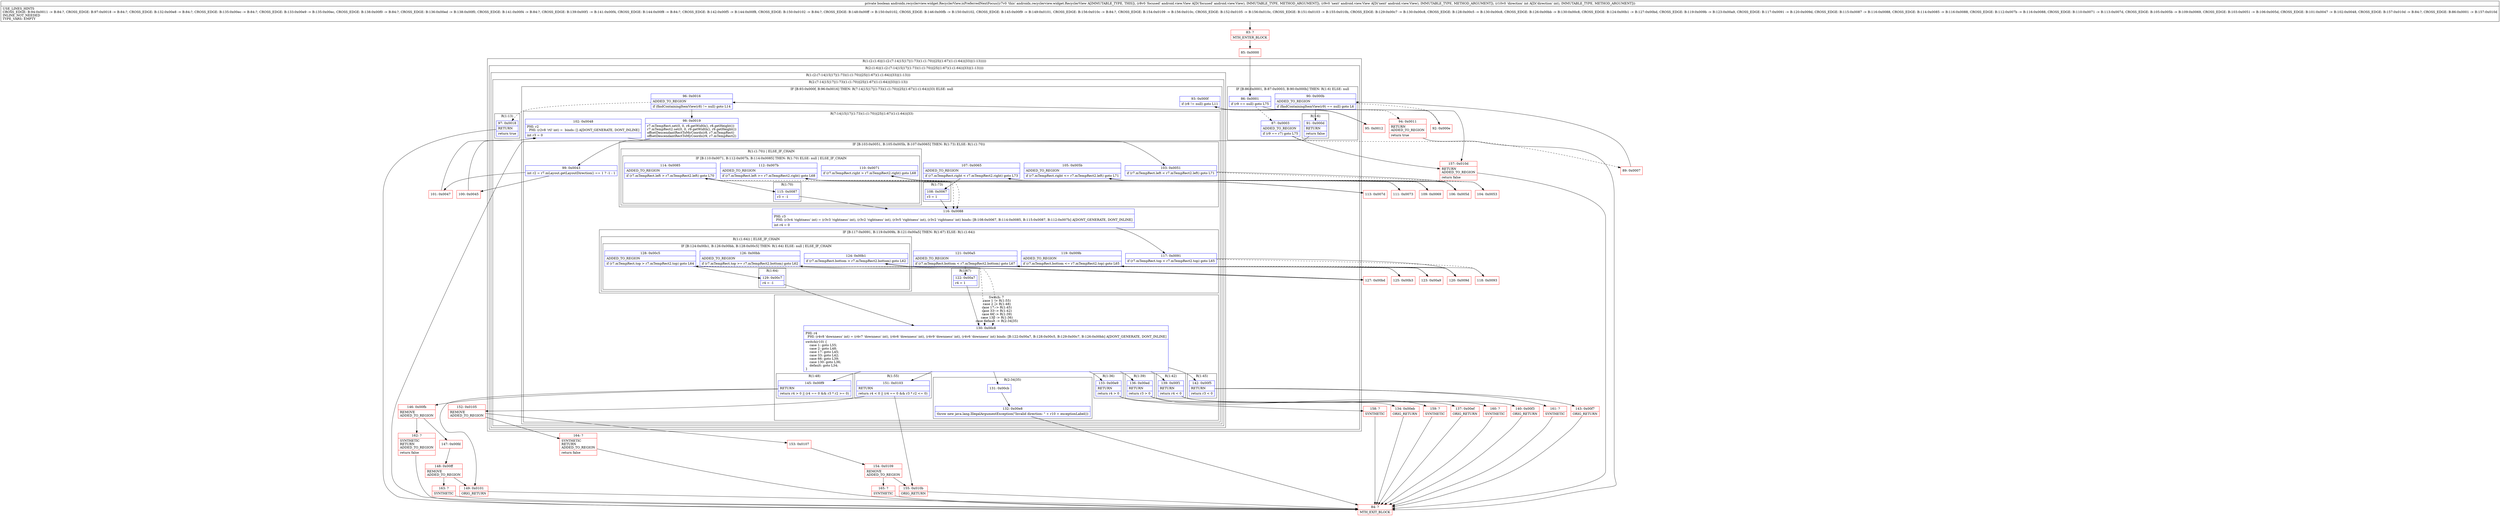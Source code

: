 digraph "CFG forandroidx.recyclerview.widget.RecyclerView.isPreferredNextFocus(Landroid\/view\/View;Landroid\/view\/View;I)Z" {
subgraph cluster_Region_1249182615 {
label = "R(1:(2:(1:6)|(1:(2:(7:14|15|17|(1:73)(1:(1:70))|25|(1:67)(1:(1:64))|33)|(1:13)))))";
node [shape=record,color=blue];
subgraph cluster_Region_1847004124 {
label = "R(2:(1:6)|(1:(2:(7:14|15|17|(1:73)(1:(1:70))|25|(1:67)(1:(1:64))|33)|(1:13))))";
node [shape=record,color=blue];
subgraph cluster_IfRegion_1846055844 {
label = "IF [B:86:0x0001, B:87:0x0003, B:90:0x000b] THEN: R(1:6) ELSE: null";
node [shape=record,color=blue];
Node_86 [shape=record,label="{86\:\ 0x0001|if (r9 == null) goto L75\l}"];
Node_87 [shape=record,label="{87\:\ 0x0003|ADDED_TO_REGION\l|if (r9 == r7) goto L75\l}"];
Node_90 [shape=record,label="{90\:\ 0x000b|ADDED_TO_REGION\l|if (findContainingItemView(r9) == null) goto L6\l}"];
subgraph cluster_Region_1262662404 {
label = "R(1:6)";
node [shape=record,color=blue];
Node_91 [shape=record,label="{91\:\ 0x000d|RETURN\l|return false\l}"];
}
}
subgraph cluster_Region_701065280 {
label = "R(1:(2:(7:14|15|17|(1:73)(1:(1:70))|25|(1:67)(1:(1:64))|33)|(1:13)))";
node [shape=record,color=blue];
subgraph cluster_Region_2136399694 {
label = "R(2:(7:14|15|17|(1:73)(1:(1:70))|25|(1:67)(1:(1:64))|33)|(1:13))";
node [shape=record,color=blue];
subgraph cluster_IfRegion_1433007795 {
label = "IF [B:93:0x000f, B:96:0x0016] THEN: R(7:14|15|17|(1:73)(1:(1:70))|25|(1:67)(1:(1:64))|33) ELSE: null";
node [shape=record,color=blue];
Node_93 [shape=record,label="{93\:\ 0x000f|if (r8 != null) goto L11\l}"];
Node_96 [shape=record,label="{96\:\ 0x0016|ADDED_TO_REGION\l|if (findContainingItemView(r8) != null) goto L14\l}"];
subgraph cluster_Region_643459542 {
label = "R(7:14|15|17|(1:73)(1:(1:70))|25|(1:67)(1:(1:64))|33)";
node [shape=record,color=blue];
Node_98 [shape=record,label="{98\:\ 0x0019|r7.mTempRect.set(0, 0, r8.getWidth(), r8.getHeight())\lr7.mTempRect2.set(0, 0, r9.getWidth(), r9.getHeight())\loffsetDescendantRectToMyCoords(r8, r7.mTempRect)\loffsetDescendantRectToMyCoords(r9, r7.mTempRect2)\l}"];
Node_99 [shape=record,label="{99\:\ 0x0043|int r2 = r7.mLayout.getLayoutDirection() == 1 ? \-1 : 1\l}"];
Node_102 [shape=record,label="{102\:\ 0x0048|PHI: r2 \l  PHI: (r2v8 'rtl' int) =  binds: [] A[DONT_GENERATE, DONT_INLINE]\l|int r3 = 0\l}"];
subgraph cluster_IfRegion_200123785 {
label = "IF [B:103:0x0051, B:105:0x005b, B:107:0x0065] THEN: R(1:73) ELSE: R(1:(1:70))";
node [shape=record,color=blue];
Node_103 [shape=record,label="{103\:\ 0x0051|if (r7.mTempRect.left \< r7.mTempRect2.left) goto L71\l}"];
Node_105 [shape=record,label="{105\:\ 0x005b|ADDED_TO_REGION\l|if (r7.mTempRect.right \<= r7.mTempRect2.left) goto L71\l}"];
Node_107 [shape=record,label="{107\:\ 0x0065|ADDED_TO_REGION\l|if (r7.mTempRect.right \< r7.mTempRect2.right) goto L73\l}"];
subgraph cluster_Region_324242392 {
label = "R(1:73)";
node [shape=record,color=blue];
Node_108 [shape=record,label="{108\:\ 0x0067|r3 = 1\l}"];
}
subgraph cluster_Region_1770280924 {
label = "R(1:(1:70)) | ELSE_IF_CHAIN\l";
node [shape=record,color=blue];
subgraph cluster_IfRegion_551639309 {
label = "IF [B:110:0x0071, B:112:0x007b, B:114:0x0085] THEN: R(1:70) ELSE: null | ELSE_IF_CHAIN\l";
node [shape=record,color=blue];
Node_110 [shape=record,label="{110\:\ 0x0071|if (r7.mTempRect.right \> r7.mTempRect2.right) goto L68\l}"];
Node_112 [shape=record,label="{112\:\ 0x007b|ADDED_TO_REGION\l|if (r7.mTempRect.left \>= r7.mTempRect2.right) goto L68\l}"];
Node_114 [shape=record,label="{114\:\ 0x0085|ADDED_TO_REGION\l|if (r7.mTempRect.left \> r7.mTempRect2.left) goto L70\l}"];
subgraph cluster_Region_1714574525 {
label = "R(1:70)";
node [shape=record,color=blue];
Node_115 [shape=record,label="{115\:\ 0x0087|r3 = \-1\l}"];
}
}
}
}
Node_116 [shape=record,label="{116\:\ 0x0088|PHI: r3 \l  PHI: (r3v4 'rightness' int) = (r3v3 'rightness' int), (r3v2 'rightness' int), (r3v5 'rightness' int), (r3v2 'rightness' int) binds: [B:108:0x0067, B:114:0x0085, B:115:0x0087, B:112:0x007b] A[DONT_GENERATE, DONT_INLINE]\l|int r4 = 0\l}"];
subgraph cluster_IfRegion_984088524 {
label = "IF [B:117:0x0091, B:119:0x009b, B:121:0x00a5] THEN: R(1:67) ELSE: R(1:(1:64))";
node [shape=record,color=blue];
Node_117 [shape=record,label="{117\:\ 0x0091|if (r7.mTempRect.top \< r7.mTempRect2.top) goto L65\l}"];
Node_119 [shape=record,label="{119\:\ 0x009b|ADDED_TO_REGION\l|if (r7.mTempRect.bottom \<= r7.mTempRect2.top) goto L65\l}"];
Node_121 [shape=record,label="{121\:\ 0x00a5|ADDED_TO_REGION\l|if (r7.mTempRect.bottom \< r7.mTempRect2.bottom) goto L67\l}"];
subgraph cluster_Region_720076411 {
label = "R(1:67)";
node [shape=record,color=blue];
Node_122 [shape=record,label="{122\:\ 0x00a7|r4 = 1\l}"];
}
subgraph cluster_Region_1551947004 {
label = "R(1:(1:64)) | ELSE_IF_CHAIN\l";
node [shape=record,color=blue];
subgraph cluster_IfRegion_401687047 {
label = "IF [B:124:0x00b1, B:126:0x00bb, B:128:0x00c5] THEN: R(1:64) ELSE: null | ELSE_IF_CHAIN\l";
node [shape=record,color=blue];
Node_124 [shape=record,label="{124\:\ 0x00b1|if (r7.mTempRect.bottom \> r7.mTempRect2.bottom) goto L62\l}"];
Node_126 [shape=record,label="{126\:\ 0x00bb|ADDED_TO_REGION\l|if (r7.mTempRect.top \>= r7.mTempRect2.bottom) goto L62\l}"];
Node_128 [shape=record,label="{128\:\ 0x00c5|ADDED_TO_REGION\l|if (r7.mTempRect.top \> r7.mTempRect2.top) goto L64\l}"];
subgraph cluster_Region_1577599015 {
label = "R(1:64)";
node [shape=record,color=blue];
Node_129 [shape=record,label="{129\:\ 0x00c7|r4 = \-1\l}"];
}
}
}
}
subgraph cluster_SwitchRegion_1030899909 {
label = "Switch: 7
 case 1 -> R(1:55)
 case 2 -> R(1:48)
 case 17 -> R(1:45)
 case 33 -> R(1:42)
 case 66 -> R(1:39)
 case 130 -> R(1:36)
 case default -> R(2:34|35)";
node [shape=record,color=blue];
Node_130 [shape=record,label="{130\:\ 0x00c8|PHI: r4 \l  PHI: (r4v8 'downness' int) = (r4v7 'downness' int), (r4v6 'downness' int), (r4v9 'downness' int), (r4v6 'downness' int) binds: [B:122:0x00a7, B:128:0x00c5, B:129:0x00c7, B:126:0x00bb] A[DONT_GENERATE, DONT_INLINE]\l|switch(r10) \{\l    case 1: goto L55;\l    case 2: goto L48;\l    case 17: goto L45;\l    case 33: goto L42;\l    case 66: goto L39;\l    case 130: goto L36;\l    default: goto L34;\l\}\l}"];
subgraph cluster_Region_1974919031 {
label = "R(1:55)";
node [shape=record,color=blue];
Node_151 [shape=record,label="{151\:\ 0x0103|RETURN\l|return r4 \< 0 \|\| (r4 == 0 && r3 * r2 \<= 0)\l}"];
}
subgraph cluster_Region_1764572950 {
label = "R(1:48)";
node [shape=record,color=blue];
Node_145 [shape=record,label="{145\:\ 0x00f9|RETURN\l|return r4 \> 0 \|\| (r4 == 0 && r3 * r2 \>= 0)\l}"];
}
subgraph cluster_Region_624714347 {
label = "R(1:45)";
node [shape=record,color=blue];
Node_142 [shape=record,label="{142\:\ 0x00f5|RETURN\l|return r3 \< 0\l}"];
}
subgraph cluster_Region_409030327 {
label = "R(1:42)";
node [shape=record,color=blue];
Node_139 [shape=record,label="{139\:\ 0x00f1|RETURN\l|return r4 \< 0\l}"];
}
subgraph cluster_Region_636038229 {
label = "R(1:39)";
node [shape=record,color=blue];
Node_136 [shape=record,label="{136\:\ 0x00ed|RETURN\l|return r3 \> 0\l}"];
}
subgraph cluster_Region_1946571370 {
label = "R(1:36)";
node [shape=record,color=blue];
Node_133 [shape=record,label="{133\:\ 0x00e9|RETURN\l|return r4 \> 0\l}"];
}
subgraph cluster_Region_942573880 {
label = "R(2:34|35)";
node [shape=record,color=blue];
Node_131 [shape=record,label="{131\:\ 0x00cb}"];
Node_132 [shape=record,label="{132\:\ 0x00e8|throw new java.lang.IllegalArgumentException(\"Invalid direction: \" + r10 + exceptionLabel())\l}"];
}
}
}
}
subgraph cluster_Region_1658035701 {
label = "R(1:13)";
node [shape=record,color=blue];
Node_97 [shape=record,label="{97\:\ 0x0018|RETURN\l|return true\l}"];
}
}
}
}
}
Node_83 [shape=record,color=red,label="{83\:\ ?|MTH_ENTER_BLOCK\l}"];
Node_85 [shape=record,color=red,label="{85\:\ 0x0000}"];
Node_89 [shape=record,color=red,label="{89\:\ 0x0007}"];
Node_84 [shape=record,color=red,label="{84\:\ ?|MTH_EXIT_BLOCK\l}"];
Node_92 [shape=record,color=red,label="{92\:\ 0x000e}"];
Node_94 [shape=record,color=red,label="{94\:\ 0x0011|RETURN\lADDED_TO_REGION\l|return true\l}"];
Node_95 [shape=record,color=red,label="{95\:\ 0x0012}"];
Node_100 [shape=record,color=red,label="{100\:\ 0x0045}"];
Node_104 [shape=record,color=red,label="{104\:\ 0x0053}"];
Node_109 [shape=record,color=red,label="{109\:\ 0x0069}"];
Node_111 [shape=record,color=red,label="{111\:\ 0x0073}"];
Node_118 [shape=record,color=red,label="{118\:\ 0x0093}"];
Node_123 [shape=record,color=red,label="{123\:\ 0x00a9}"];
Node_125 [shape=record,color=red,label="{125\:\ 0x00b3}"];
Node_134 [shape=record,color=red,label="{134\:\ 0x00eb|ORIG_RETURN\l}"];
Node_158 [shape=record,color=red,label="{158\:\ ?|SYNTHETIC\l}"];
Node_137 [shape=record,color=red,label="{137\:\ 0x00ef|ORIG_RETURN\l}"];
Node_159 [shape=record,color=red,label="{159\:\ ?|SYNTHETIC\l}"];
Node_140 [shape=record,color=red,label="{140\:\ 0x00f3|ORIG_RETURN\l}"];
Node_160 [shape=record,color=red,label="{160\:\ ?|SYNTHETIC\l}"];
Node_143 [shape=record,color=red,label="{143\:\ 0x00f7|ORIG_RETURN\l}"];
Node_161 [shape=record,color=red,label="{161\:\ ?|SYNTHETIC\l}"];
Node_146 [shape=record,color=red,label="{146\:\ 0x00fb|REMOVE\lADDED_TO_REGION\l}"];
Node_147 [shape=record,color=red,label="{147\:\ 0x00fd}"];
Node_148 [shape=record,color=red,label="{148\:\ 0x00ff|REMOVE\lADDED_TO_REGION\l}"];
Node_163 [shape=record,color=red,label="{163\:\ ?|SYNTHETIC\l}"];
Node_162 [shape=record,color=red,label="{162\:\ ?|SYNTHETIC\lRETURN\lADDED_TO_REGION\l|return false\l}"];
Node_149 [shape=record,color=red,label="{149\:\ 0x0101|ORIG_RETURN\l}"];
Node_152 [shape=record,color=red,label="{152\:\ 0x0105|REMOVE\lADDED_TO_REGION\l}"];
Node_153 [shape=record,color=red,label="{153\:\ 0x0107}"];
Node_154 [shape=record,color=red,label="{154\:\ 0x0109|REMOVE\lADDED_TO_REGION\l}"];
Node_165 [shape=record,color=red,label="{165\:\ ?|SYNTHETIC\l}"];
Node_164 [shape=record,color=red,label="{164\:\ ?|SYNTHETIC\lRETURN\lADDED_TO_REGION\l|return false\l}"];
Node_155 [shape=record,color=red,label="{155\:\ 0x010b|ORIG_RETURN\l}"];
Node_127 [shape=record,color=red,label="{127\:\ 0x00bd}"];
Node_120 [shape=record,color=red,label="{120\:\ 0x009d}"];
Node_113 [shape=record,color=red,label="{113\:\ 0x007d}"];
Node_106 [shape=record,color=red,label="{106\:\ 0x005d}"];
Node_101 [shape=record,color=red,label="{101\:\ 0x0047}"];
Node_157 [shape=record,color=red,label="{157\:\ 0x010d|RETURN\lADDED_TO_REGION\l|return false\l}"];
MethodNode[shape=record,label="{private boolean androidx.recyclerview.widget.RecyclerView.isPreferredNextFocus((r7v0 'this' androidx.recyclerview.widget.RecyclerView A[IMMUTABLE_TYPE, THIS]), (r8v0 'focused' android.view.View A[D('focused' android.view.View), IMMUTABLE_TYPE, METHOD_ARGUMENT]), (r9v0 'next' android.view.View A[D('next' android.view.View), IMMUTABLE_TYPE, METHOD_ARGUMENT]), (r10v0 'direction' int A[D('direction' int), IMMUTABLE_TYPE, METHOD_ARGUMENT]))  | USE_LINES_HINTS\lCROSS_EDGE: B:94:0x0011 \-\> B:84:?, CROSS_EDGE: B:97:0x0018 \-\> B:84:?, CROSS_EDGE: B:132:0x00e8 \-\> B:84:?, CROSS_EDGE: B:135:0x00ec \-\> B:84:?, CROSS_EDGE: B:133:0x00e9 \-\> B:135:0x00ec, CROSS_EDGE: B:138:0x00f0 \-\> B:84:?, CROSS_EDGE: B:136:0x00ed \-\> B:138:0x00f0, CROSS_EDGE: B:141:0x00f4 \-\> B:84:?, CROSS_EDGE: B:139:0x00f1 \-\> B:141:0x00f4, CROSS_EDGE: B:144:0x00f8 \-\> B:84:?, CROSS_EDGE: B:142:0x00f5 \-\> B:144:0x00f8, CROSS_EDGE: B:150:0x0102 \-\> B:84:?, CROSS_EDGE: B:148:0x00ff \-\> B:150:0x0102, CROSS_EDGE: B:146:0x00fb \-\> B:150:0x0102, CROSS_EDGE: B:145:0x00f9 \-\> B:149:0x0101, CROSS_EDGE: B:156:0x010c \-\> B:84:?, CROSS_EDGE: B:154:0x0109 \-\> B:156:0x010c, CROSS_EDGE: B:152:0x0105 \-\> B:156:0x010c, CROSS_EDGE: B:151:0x0103 \-\> B:155:0x010b, CROSS_EDGE: B:129:0x00c7 \-\> B:130:0x00c8, CROSS_EDGE: B:128:0x00c5 \-\> B:130:0x00c8, CROSS_EDGE: B:126:0x00bb \-\> B:130:0x00c8, CROSS_EDGE: B:124:0x00b1 \-\> B:127:0x00bd, CROSS_EDGE: B:119:0x009b \-\> B:123:0x00a9, CROSS_EDGE: B:117:0x0091 \-\> B:120:0x009d, CROSS_EDGE: B:115:0x0087 \-\> B:116:0x0088, CROSS_EDGE: B:114:0x0085 \-\> B:116:0x0088, CROSS_EDGE: B:112:0x007b \-\> B:116:0x0088, CROSS_EDGE: B:110:0x0071 \-\> B:113:0x007d, CROSS_EDGE: B:105:0x005b \-\> B:109:0x0069, CROSS_EDGE: B:103:0x0051 \-\> B:106:0x005d, CROSS_EDGE: B:101:0x0047 \-\> B:102:0x0048, CROSS_EDGE: B:157:0x010d \-\> B:84:?, CROSS_EDGE: B:86:0x0001 \-\> B:157:0x010d\lINLINE_NOT_NEEDED\lTYPE_VARS: EMPTY\l}"];
MethodNode -> Node_83;Node_86 -> Node_87[style=dashed];
Node_86 -> Node_157;
Node_87 -> Node_89[style=dashed];
Node_87 -> Node_157;
Node_90 -> Node_91;
Node_90 -> Node_92[style=dashed];
Node_91 -> Node_84;
Node_93 -> Node_94[style=dashed];
Node_93 -> Node_95;
Node_96 -> Node_97[style=dashed];
Node_96 -> Node_98;
Node_98 -> Node_99;
Node_99 -> Node_100;
Node_99 -> Node_101;
Node_102 -> Node_103;
Node_103 -> Node_104[style=dashed];
Node_103 -> Node_106;
Node_105 -> Node_106;
Node_105 -> Node_109[style=dashed];
Node_107 -> Node_108;
Node_107 -> Node_109[style=dashed];
Node_108 -> Node_116;
Node_110 -> Node_111[style=dashed];
Node_110 -> Node_113;
Node_112 -> Node_113;
Node_112 -> Node_116[style=dashed];
Node_114 -> Node_115;
Node_114 -> Node_116[style=dashed];
Node_115 -> Node_116;
Node_116 -> Node_117;
Node_117 -> Node_118[style=dashed];
Node_117 -> Node_120;
Node_119 -> Node_120;
Node_119 -> Node_123[style=dashed];
Node_121 -> Node_122;
Node_121 -> Node_123[style=dashed];
Node_122 -> Node_130;
Node_124 -> Node_125[style=dashed];
Node_124 -> Node_127;
Node_126 -> Node_127;
Node_126 -> Node_130[style=dashed];
Node_128 -> Node_129;
Node_128 -> Node_130[style=dashed];
Node_129 -> Node_130;
Node_130 -> Node_131;
Node_130 -> Node_133;
Node_130 -> Node_136;
Node_130 -> Node_139;
Node_130 -> Node_142;
Node_130 -> Node_145;
Node_130 -> Node_151;
Node_151 -> Node_152;
Node_151 -> Node_155;
Node_145 -> Node_146;
Node_145 -> Node_149;
Node_142 -> Node_143;
Node_142 -> Node_161;
Node_139 -> Node_140;
Node_139 -> Node_160;
Node_136 -> Node_137;
Node_136 -> Node_159;
Node_133 -> Node_134;
Node_133 -> Node_158;
Node_131 -> Node_132;
Node_132 -> Node_84;
Node_97 -> Node_84;
Node_83 -> Node_85;
Node_85 -> Node_86;
Node_89 -> Node_90;
Node_92 -> Node_93;
Node_94 -> Node_84;
Node_95 -> Node_96;
Node_100 -> Node_102;
Node_104 -> Node_105;
Node_109 -> Node_110;
Node_111 -> Node_112;
Node_118 -> Node_119;
Node_123 -> Node_124;
Node_125 -> Node_126;
Node_134 -> Node_84;
Node_158 -> Node_84;
Node_137 -> Node_84;
Node_159 -> Node_84;
Node_140 -> Node_84;
Node_160 -> Node_84;
Node_143 -> Node_84;
Node_161 -> Node_84;
Node_146 -> Node_147;
Node_146 -> Node_162;
Node_147 -> Node_148;
Node_148 -> Node_149;
Node_148 -> Node_163;
Node_163 -> Node_84;
Node_162 -> Node_84;
Node_149 -> Node_84;
Node_152 -> Node_153;
Node_152 -> Node_164;
Node_153 -> Node_154;
Node_154 -> Node_155;
Node_154 -> Node_165;
Node_165 -> Node_84;
Node_164 -> Node_84;
Node_155 -> Node_84;
Node_127 -> Node_128;
Node_120 -> Node_121;
Node_113 -> Node_114;
Node_106 -> Node_107;
Node_101 -> Node_102;
Node_157 -> Node_84;
}

